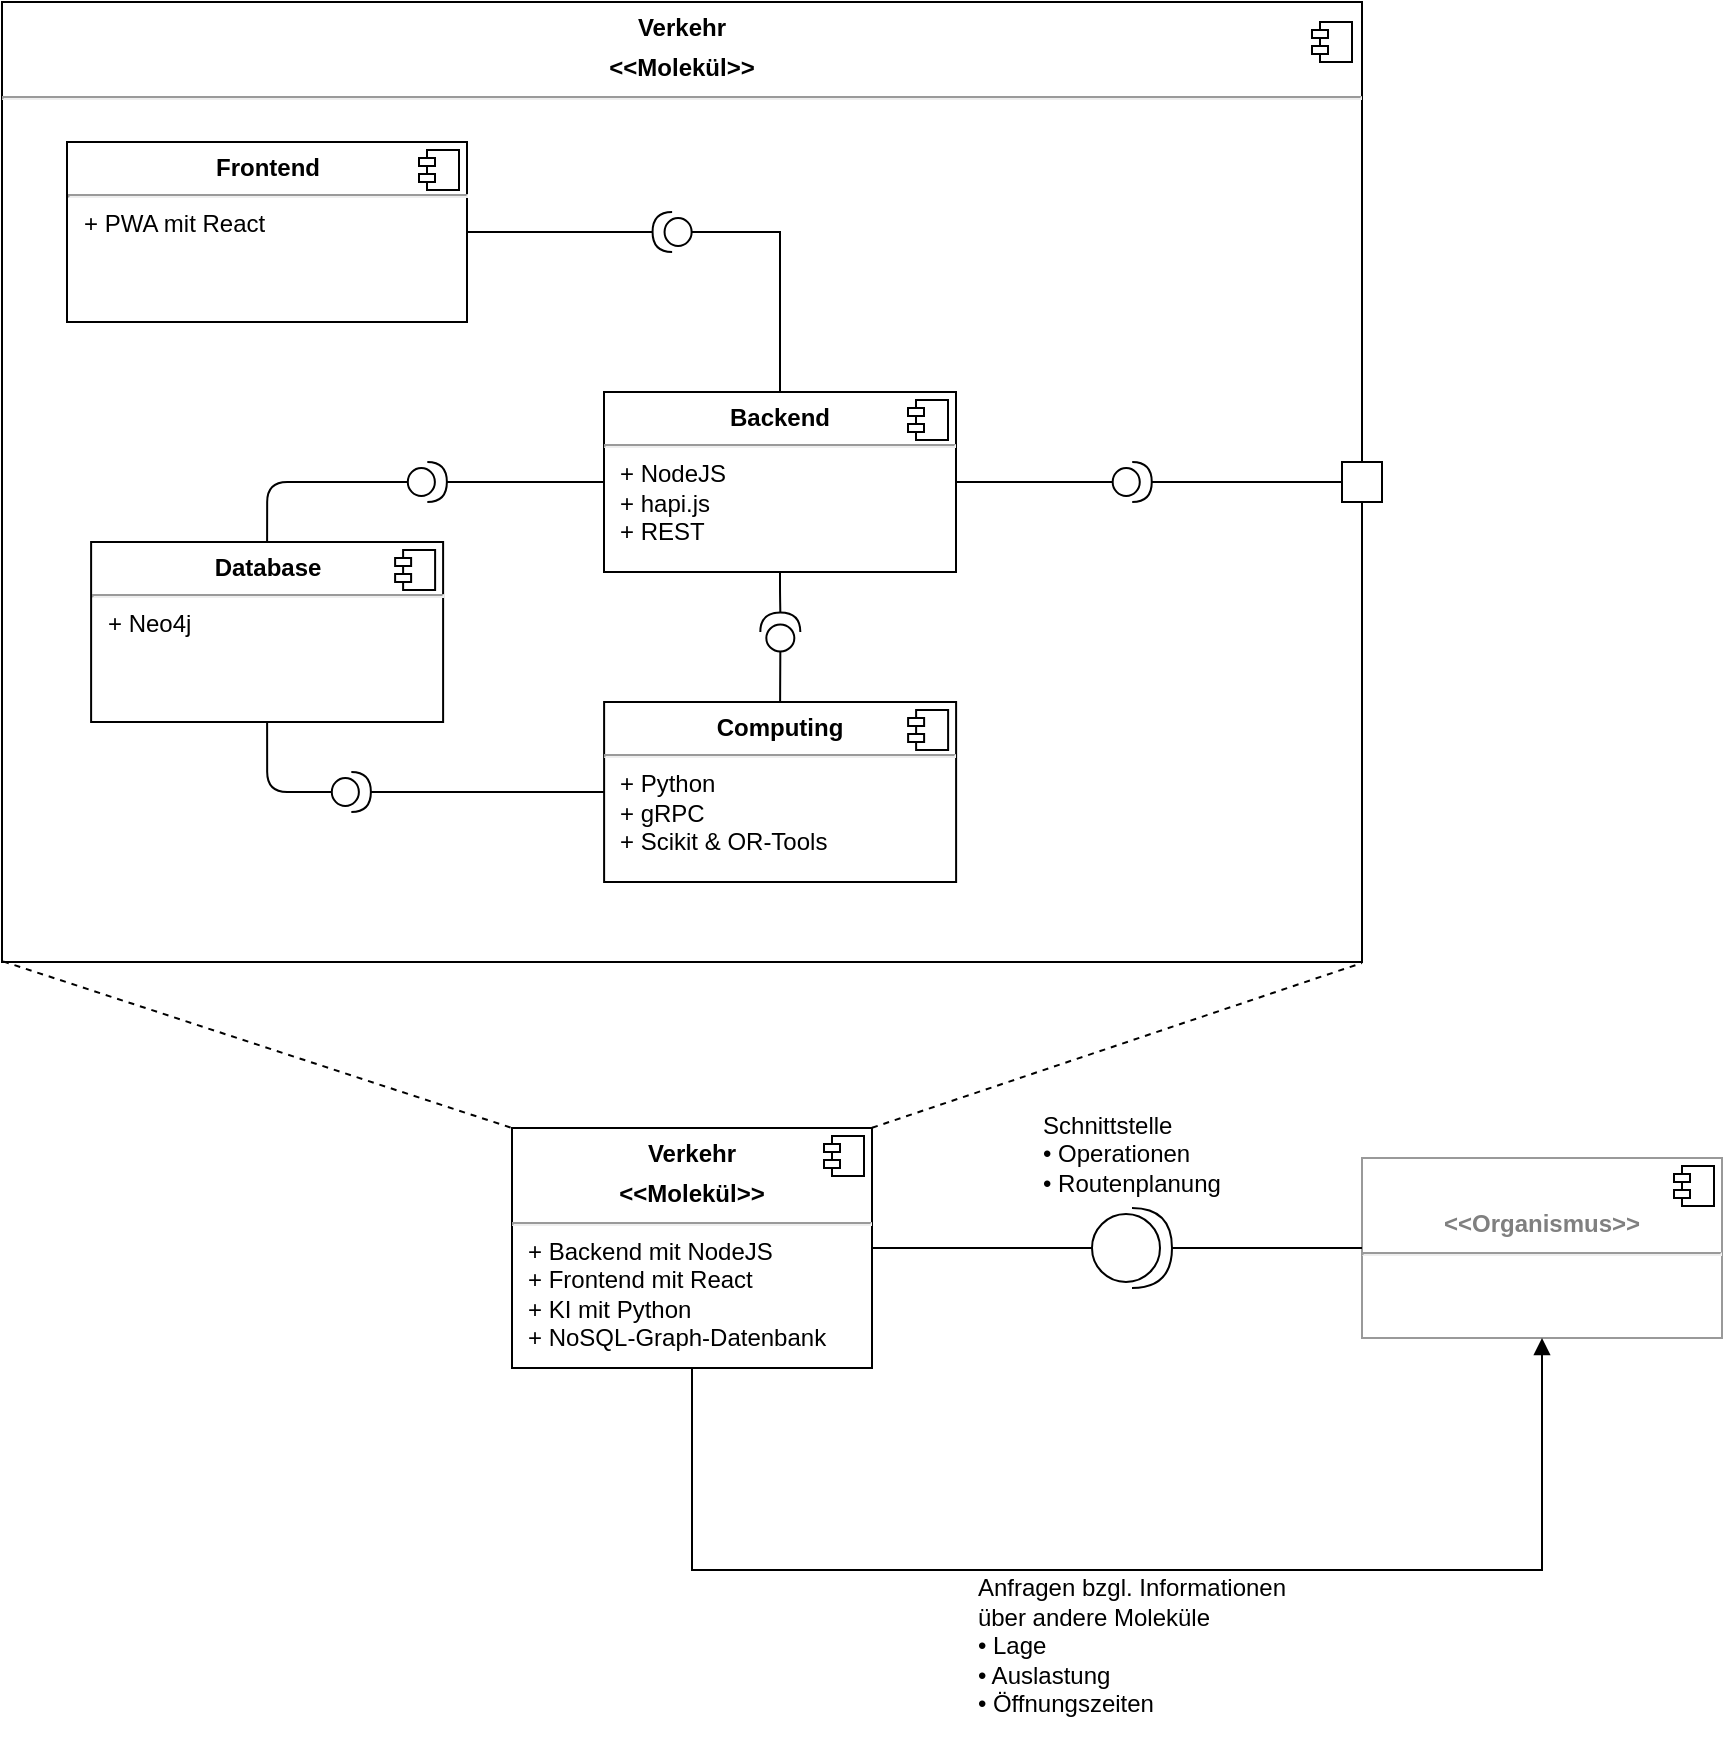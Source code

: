 <mxfile version="10.8.2"><diagram name="Page-1" id="929967ad-93f9-6ef4-fab6-5d389245f69c"><mxGraphModel dx="3138.5" dy="776" grid="1" gridSize="10" guides="1" tooltips="1" connect="1" arrows="1" fold="1" page="1" pageScale="1.5" pageWidth="1169" pageHeight="826" background="none" math="0" shadow="0"><root><mxCell id="0" style=";html=1;"/><mxCell id="1" style=";html=1;" parent="0"/><mxCell id="2" value="&lt;p style=&quot;margin: 0px ; margin-top: 6px ; text-align: center&quot;&gt;&lt;b&gt;Verkehr&lt;/b&gt;&lt;/p&gt;&lt;p style=&quot;margin: 0px ; margin-top: 6px ; text-align: center&quot;&gt;&lt;b&gt;&amp;lt;&amp;lt;Molekül&amp;gt;&amp;gt;&lt;/b&gt;&lt;/p&gt;&lt;hr&gt;&lt;p style=&quot;margin: 0px ; margin-left: 8px&quot;&gt;&lt;br&gt;&lt;/p&gt;" style="align=left;overflow=fill;html=1;" parent="1" vertex="1"><mxGeometry x="-245" y="80" width="680" height="480" as="geometry"/></mxCell><mxCell id="4" value="&lt;p style=&quot;margin: 0px ; margin-top: 6px ; text-align: center&quot;&gt;&lt;b&gt;&lt;br&gt;&lt;/b&gt;&lt;/p&gt;&lt;p style=&quot;margin: 0px ; margin-top: 6px ; text-align: center&quot;&gt;&lt;b&gt;&lt;font color=&quot;#808080&quot;&gt;&amp;lt;&amp;lt;Organismus&amp;gt;&amp;gt;&lt;/font&gt;&lt;/b&gt;&lt;/p&gt;&lt;hr&gt;&lt;p style=&quot;margin: 0px ; margin-left: 8px&quot;&gt;&lt;br&gt;&lt;/p&gt;&lt;p style=&quot;margin: 0px ; margin-left: 8px&quot;&gt;&lt;br&gt;&lt;/p&gt;" style="align=left;overflow=fill;html=1;strokeColor=#999999;" parent="1" vertex="1"><mxGeometry x="435" y="658" width="180" height="90" as="geometry"/></mxCell><mxCell id="5" value="" style="shape=component;jettyWidth=8;jettyHeight=4;" parent="4" vertex="1"><mxGeometry x="1" width="20" height="20" relative="1" as="geometry"><mxPoint x="-24" y="4" as="offset"/></mxGeometry></mxCell><mxCell id="6" value="" style="shape=providedRequiredInterface;html=1;verticalLabelPosition=bottom;" parent="1" vertex="1"><mxGeometry x="300" y="683" width="40" height="40" as="geometry"/></mxCell><mxCell id="9" value="" style="endArrow=none;html=1;entryX=0;entryY=0.5;entryDx=0;entryDy=0;exitX=1;exitY=0.5;exitDx=0;exitDy=0;exitPerimeter=0;" parent="1" source="6" target="4" edge="1"><mxGeometry width="50" height="50" relative="1" as="geometry"><mxPoint x="670" y="754" as="sourcePoint"/><mxPoint x="720" y="704" as="targetPoint"/></mxGeometry></mxCell><mxCell id="10" value="" style="endArrow=none;html=1;exitX=0;exitY=0.5;exitDx=0;exitDy=0;exitPerimeter=0;entryX=1;entryY=0.5;entryDx=0;entryDy=0;" parent="1" source="6" target="43" edge="1"><mxGeometry width="50" height="50" relative="1" as="geometry"><mxPoint x="690" y="764" as="sourcePoint"/><mxPoint x="840" y="224" as="targetPoint"/></mxGeometry></mxCell><mxCell id="11" value="&lt;div style=&quot;text-align: left&quot;&gt;&lt;span&gt;Schnittstelle&lt;/span&gt;&lt;/div&gt;&lt;span&gt;&lt;div style=&quot;text-align: left&quot;&gt;&lt;span&gt;• Operationen&lt;/span&gt;&lt;/div&gt;&lt;/span&gt;&lt;span&gt;&lt;div style=&quot;text-align: left&quot;&gt;&lt;span&gt;• Routenplanung&lt;/span&gt;&lt;/div&gt;&lt;/span&gt;&lt;div style=&quot;text-align: left&quot;&gt;&lt;br&gt;&lt;/div&gt;" style="text;html=1;strokeColor=none;fillColor=none;align=center;verticalAlign=middle;whiteSpace=wrap;rounded=0;" parent="1" vertex="1"><mxGeometry x="245" y="623" width="150" height="80" as="geometry"/></mxCell><mxCell id="22" value="&lt;div style=&quot;text-align: left&quot;&gt;&lt;span&gt;Anfragen bzgl. Informationen&lt;/span&gt;&lt;/div&gt;&lt;div style=&quot;text-align: left&quot;&gt;&lt;span&gt;über andere Moleküle&amp;nbsp;&lt;/span&gt;&lt;/div&gt;&lt;div style=&quot;text-align: left&quot;&gt;• Lage&lt;/div&gt;&lt;span&gt;&lt;div style=&quot;text-align: left&quot;&gt;&lt;span&gt;• Auslastung&lt;/span&gt;&lt;/div&gt;&lt;/span&gt;&lt;span&gt;&lt;div style=&quot;text-align: left&quot;&gt;&lt;span&gt;• Öffnungszeiten&lt;/span&gt;&lt;/div&gt;&lt;/span&gt;&lt;div style=&quot;text-align: left&quot;&gt;&lt;span&gt;&lt;br&gt;&lt;/span&gt;&lt;/div&gt;" style="text;html=1;strokeColor=none;fillColor=none;align=center;verticalAlign=middle;whiteSpace=wrap;rounded=0;" parent="1" vertex="1"><mxGeometry x="225" y="874" width="190" height="70" as="geometry"/></mxCell><mxCell id="31" value="" style="rounded=0;whiteSpace=wrap;html=1;strokeColor=#000000;fillColor=#FFFFFF;" parent="1" vertex="1"><mxGeometry x="425" y="310" width="20" height="20" as="geometry"/></mxCell><mxCell id="36" value="" style="endArrow=none;html=1;entryX=1;entryY=0.5;entryDx=0;entryDy=0;exitX=0;exitY=0.5;exitDx=0;exitDy=0;entryPerimeter=0;" parent="1" source="31" target="34" edge="1"><mxGeometry width="50" height="50" relative="1" as="geometry"><mxPoint x="270.5" y="365" as="sourcePoint"/><mxPoint x="240.5" y="365" as="targetPoint"/></mxGeometry></mxCell><mxCell id="45" style="edgeStyle=orthogonalEdgeStyle;rounded=0;orthogonalLoop=1;jettySize=auto;html=1;exitX=0.5;exitY=1;exitDx=0;exitDy=0;entryX=0.5;entryY=1;entryDx=0;entryDy=0;endArrow=block;endFill=1;strokeColor=#000000;" parent="1" source="43" target="4" edge="1"><mxGeometry relative="1" as="geometry"><Array as="points"><mxPoint x="101" y="864"/><mxPoint x="526" y="864"/></Array></mxGeometry></mxCell><mxCell id="43" value="&lt;p style=&quot;margin: 0px ; margin-top: 6px ; text-align: center&quot;&gt;&lt;b&gt;Verkehr&lt;/b&gt;&lt;/p&gt;&lt;p style=&quot;margin: 0px ; margin-top: 6px ; text-align: center&quot;&gt;&lt;b&gt;&amp;lt;&amp;lt;Molekül&amp;gt;&amp;gt;&lt;/b&gt;&lt;/p&gt;&lt;hr&gt;&lt;p style=&quot;margin: 0px ; margin-left: 8px&quot;&gt;+ Backend mit NodeJS&lt;/p&gt;&lt;p style=&quot;margin: 0px ; margin-left: 8px&quot;&gt;+ Frontend mit React&lt;/p&gt;&lt;p style=&quot;margin: 0px ; margin-left: 8px&quot;&gt;+ KI mit Python&lt;/p&gt;&lt;p style=&quot;margin: 0px ; margin-left: 8px&quot;&gt;+ NoSQL-Graph-Datenbank&lt;/p&gt;" style="align=left;overflow=fill;html=1;strokeColor=#000000;fillColor=#FFFFFF;" parent="1" vertex="1"><mxGeometry x="10" y="643" width="180" height="120" as="geometry"/></mxCell><mxCell id="44" value="" style="shape=component;jettyWidth=8;jettyHeight=4;" parent="43" vertex="1"><mxGeometry x="1" width="20" height="20" relative="1" as="geometry"><mxPoint x="-24" y="4" as="offset"/></mxGeometry></mxCell><mxCell id="46" value="" style="endArrow=none;dashed=1;html=1;strokeColor=#000000;exitX=-0.004;exitY=-0.002;exitDx=0;exitDy=0;exitPerimeter=0;entryX=0;entryY=0.999;entryDx=0;entryDy=0;entryPerimeter=0;" parent="1" source="43" edge="1" target="2"><mxGeometry width="50" height="50" relative="1" as="geometry"><mxPoint x="-20" y="620" as="sourcePoint"/><mxPoint x="-243" y="559" as="targetPoint"/></mxGeometry></mxCell><mxCell id="47" value="" style="endArrow=none;dashed=1;html=1;strokeColor=#000000;entryX=1;entryY=1.001;entryDx=0;entryDy=0;entryPerimeter=0;exitX=1;exitY=-0.001;exitDx=0;exitDy=0;exitPerimeter=0;" parent="1" source="43" target="2" edge="1"><mxGeometry width="50" height="50" relative="1" as="geometry"><mxPoint x="190" y="619" as="sourcePoint"/><mxPoint x="500" y="480" as="targetPoint"/></mxGeometry></mxCell><mxCell id="3" value="" style="shape=component;jettyWidth=8;jettyHeight=4;" parent="1" vertex="1"><mxGeometry x="1" width="20" height="20" relative="1" as="geometry"><mxPoint x="410" y="90" as="offset"/></mxGeometry></mxCell><mxCell id="24" value="&lt;p style=&quot;margin: 0px ; margin-top: 6px ; text-align: center&quot;&gt;&lt;b&gt;Frontend&lt;/b&gt;&lt;/p&gt;&lt;hr&gt;&lt;p style=&quot;margin: 0px ; margin-left: 8px&quot;&gt;+ PWA mit React&lt;/p&gt;" style="align=left;overflow=fill;html=1;strokeColor=#000000;fillColor=#FFFFFF;" parent="1" vertex="1"><mxGeometry x="-212.5" y="150" width="200" height="90" as="geometry"/></mxCell><mxCell id="25" value="" style="shape=component;jettyWidth=8;jettyHeight=4;" parent="24" vertex="1"><mxGeometry x="1" width="20" height="20" relative="1" as="geometry"><mxPoint x="-24" y="4" as="offset"/></mxGeometry></mxCell><mxCell id="29" value="&lt;p style=&quot;margin: 0px ; margin-top: 6px ; text-align: center&quot;&gt;&lt;b&gt;Database&lt;/b&gt;&lt;/p&gt;&lt;hr&gt;&lt;p style=&quot;margin: 0px ; margin-left: 8px&quot;&gt;+ Neo4j&lt;/p&gt;" style="align=left;overflow=fill;html=1;strokeColor=#000000;fillColor=#FFFFFF;" parent="1" vertex="1"><mxGeometry x="-200.444" y="350" width="176" height="90" as="geometry"/></mxCell><mxCell id="30" value="" style="shape=component;jettyWidth=8;jettyHeight=4;" parent="29" vertex="1"><mxGeometry x="1" width="20" height="20" relative="1" as="geometry"><mxPoint x="-24" y="4" as="offset"/></mxGeometry></mxCell><mxCell id="42" style="edgeStyle=orthogonalEdgeStyle;rounded=0;orthogonalLoop=1;jettySize=auto;html=1;entryX=1;entryY=0.5;entryDx=0;entryDy=0;entryPerimeter=0;endArrow=none;endFill=0;strokeColor=#000000;exitX=0;exitY=0.5;exitDx=0;exitDy=0;" parent="1" source="27" target="40" edge="1"><mxGeometry relative="1" as="geometry"><Array as="points"/></mxGeometry></mxCell><mxCell id="27" value="&lt;p style=&quot;margin: 0px ; margin-top: 6px ; text-align: center&quot;&gt;&lt;b&gt;Backend&lt;/b&gt;&lt;/p&gt;&lt;hr&gt;&lt;p style=&quot;margin: 0px ; margin-left: 8px&quot;&gt;+ NodeJS&lt;/p&gt;&lt;p style=&quot;margin: 0px ; margin-left: 8px&quot;&gt;+ hapi.js&lt;/p&gt;&lt;p style=&quot;margin: 0px ; margin-left: 8px&quot;&gt;+ REST&lt;/p&gt;" style="align=left;overflow=fill;html=1;strokeColor=#000000;fillColor=#FFFFFF;" parent="1" vertex="1"><mxGeometry x="56" y="275" width="176" height="90" as="geometry"/></mxCell><mxCell id="28" value="" style="shape=component;jettyWidth=8;jettyHeight=4;" parent="27" vertex="1"><mxGeometry x="1" width="20" height="20" relative="1" as="geometry"><mxPoint x="-24" y="4" as="offset"/></mxGeometry></mxCell><mxCell id="34" value="" style="shape=providedRequiredInterface;html=1;verticalLabelPosition=bottom;strokeColor=#000000;fillColor=#FFFFFF;" parent="1" vertex="1"><mxGeometry x="310.333" y="310" width="19.556" height="20" as="geometry"/></mxCell><mxCell id="35" value="" style="endArrow=none;html=1;entryX=1;entryY=0.5;entryDx=0;entryDy=0;exitX=0;exitY=0.5;exitDx=0;exitDy=0;exitPerimeter=0;" parent="1" source="34" target="27" edge="1"><mxGeometry width="50" height="50" relative="1" as="geometry"><mxPoint x="134.222" y="220" as="sourcePoint"/><mxPoint x="261.333" y="240" as="targetPoint"/></mxGeometry></mxCell><mxCell id="39" style="edgeStyle=orthogonalEdgeStyle;rounded=0;orthogonalLoop=1;jettySize=auto;html=1;exitX=0;exitY=0.5;exitDx=0;exitDy=0;exitPerimeter=0;strokeColor=#000000;endArrow=none;endFill=0;" parent="1" source="37" target="27" edge="1"><mxGeometry relative="1" as="geometry"/></mxCell><mxCell id="37" value="" style="shape=providedRequiredInterface;html=1;verticalLabelPosition=bottom;strokeColor=#000000;fillColor=#FFFFFF;rotation=-180;" parent="1" vertex="1"><mxGeometry x="80.278" y="185" width="19.556" height="20" as="geometry"/></mxCell><mxCell id="38" value="" style="endArrow=none;html=1;entryX=1;entryY=0.5;entryDx=0;entryDy=0;exitX=1;exitY=0.5;exitDx=0;exitDy=0;exitPerimeter=0;edgeStyle=orthogonalEdgeStyle;" parent="1" source="37" target="24" edge="1"><mxGeometry width="50" height="50" relative="1" as="geometry"><mxPoint x="192.889" y="240" as="sourcePoint"/><mxPoint x="241.778" y="190" as="targetPoint"/></mxGeometry></mxCell><mxCell id="40" value="" style="shape=providedRequiredInterface;html=1;verticalLabelPosition=bottom;strokeColor=#000000;fillColor=#FFFFFF;rotation=0;" parent="1" vertex="1"><mxGeometry x="-42.111" y="310" width="19.556" height="20" as="geometry"/></mxCell><mxCell id="41" value="" style="endArrow=none;html=1;strokeColor=#000000;entryX=0.5;entryY=0;entryDx=0;entryDy=0;exitX=0;exitY=0.5;exitDx=0;exitDy=0;exitPerimeter=0;edgeStyle=orthogonalEdgeStyle;" parent="1" source="40" target="29" edge="1"><mxGeometry width="50" height="50" relative="1" as="geometry"><mxPoint x="212.444" y="500" as="sourcePoint"/><mxPoint x="261.333" y="450" as="targetPoint"/></mxGeometry></mxCell><mxCell id="49" value="&lt;p style=&quot;margin: 0px ; margin-top: 6px ; text-align: center&quot;&gt;&lt;b&gt;Computing&lt;/b&gt;&lt;/p&gt;&lt;hr&gt;&lt;p style=&quot;margin: 0px ; margin-left: 8px&quot;&gt;+ Python&lt;/p&gt;&lt;p style=&quot;margin: 0px ; margin-left: 8px&quot;&gt;+ gRPC&lt;/p&gt;&lt;p style=&quot;margin: 0px ; margin-left: 8px&quot;&gt;+ Scikit &amp;amp;&amp;nbsp;&lt;span&gt;OR-Tools&lt;/span&gt;&lt;/p&gt;" style="align=left;overflow=fill;html=1;strokeColor=#000000;fillColor=#FFFFFF;" parent="1" vertex="1"><mxGeometry x="56.056" y="430" width="176" height="90" as="geometry"/></mxCell><mxCell id="50" value="" style="shape=component;jettyWidth=8;jettyHeight=4;" parent="49" vertex="1"><mxGeometry x="1" width="20" height="20" relative="1" as="geometry"><mxPoint x="-24" y="4" as="offset"/></mxGeometry></mxCell><mxCell id="51" value="" style="shape=providedRequiredInterface;html=1;verticalLabelPosition=bottom;strokeColor=#000000;fillColor=#FFFFFF;rotation=-90;" parent="1" vertex="1"><mxGeometry x="134.389" y="385" width="19.556" height="20" as="geometry"/></mxCell><mxCell id="52" value="" style="shape=providedRequiredInterface;html=1;verticalLabelPosition=bottom;strokeColor=#000000;fillColor=#FFFFFF;rotation=0;" parent="1" vertex="1"><mxGeometry x="-80.111" y="465" width="19.556" height="20" as="geometry"/></mxCell><mxCell id="53" value="" style="endArrow=none;html=1;strokeColor=#000000;entryX=1;entryY=0.5;entryDx=0;entryDy=0;exitX=0.5;exitY=1;exitDx=0;exitDy=0;edgeStyle=orthogonalEdgeStyle;entryPerimeter=0;" parent="1" source="27" target="51" edge="1"><mxGeometry width="50" height="50" relative="1" as="geometry"><mxPoint x="-32.3" y="330" as="sourcePoint"/><mxPoint x="-102.3" y="360" as="targetPoint"/></mxGeometry></mxCell><mxCell id="54" value="" style="endArrow=none;html=1;strokeColor=#000000;entryX=0;entryY=0.5;entryDx=0;entryDy=0;exitX=0.5;exitY=0;exitDx=0;exitDy=0;edgeStyle=orthogonalEdgeStyle;entryPerimeter=0;" parent="1" source="49" target="51" edge="1"><mxGeometry width="50" height="50" relative="1" as="geometry"><mxPoint x="154.1" y="375.2" as="sourcePoint"/><mxPoint x="154.1" y="395.2" as="targetPoint"/></mxGeometry></mxCell><mxCell id="55" value="" style="endArrow=none;html=1;strokeColor=#000000;entryX=1;entryY=0.5;entryDx=0;entryDy=0;edgeStyle=orthogonalEdgeStyle;entryPerimeter=0;exitX=0;exitY=0.5;exitDx=0;exitDy=0;" parent="1" source="49" target="52" edge="1"><mxGeometry width="50" height="50" relative="1" as="geometry"><mxPoint x="60" y="480" as="sourcePoint"/><mxPoint x="154.1" y="414.8" as="targetPoint"/></mxGeometry></mxCell><mxCell id="56" value="" style="endArrow=none;html=1;strokeColor=#000000;entryX=0.5;entryY=1;entryDx=0;entryDy=0;exitX=0;exitY=0.5;exitDx=0;exitDy=0;edgeStyle=orthogonalEdgeStyle;exitPerimeter=0;" parent="1" source="52" target="29" edge="1"><mxGeometry width="50" height="50" relative="1" as="geometry"><mxPoint x="164.1" y="450" as="sourcePoint"/><mxPoint x="164.1" y="424.8" as="targetPoint"/></mxGeometry></mxCell></root></mxGraphModel></diagram></mxfile>